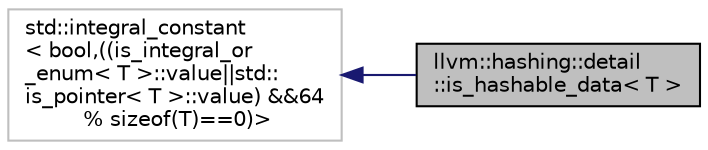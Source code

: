 digraph "llvm::hashing::detail::is_hashable_data&lt; T &gt;"
{
 // LATEX_PDF_SIZE
  bgcolor="transparent";
  edge [fontname="Helvetica",fontsize="10",labelfontname="Helvetica",labelfontsize="10"];
  node [fontname="Helvetica",fontsize="10",shape=record];
  rankdir="LR";
  Node1 [label="llvm::hashing::detail\l::is_hashable_data\< T \>",height=0.2,width=0.4,color="black", fillcolor="grey75", style="filled", fontcolor="black",tooltip="Trait to indicate whether a type's bits can be hashed directly."];
  Node2 -> Node1 [dir="back",color="midnightblue",fontsize="10",style="solid",fontname="Helvetica"];
  Node2 [label="std::integral_constant\l\< bool,((is_integral_or\l_enum\< T \>::value\|\|std::\lis_pointer\< T \>::value) &&64\l % sizeof(T)==0)\>",height=0.2,width=0.4,color="grey75",tooltip=" "];
}
